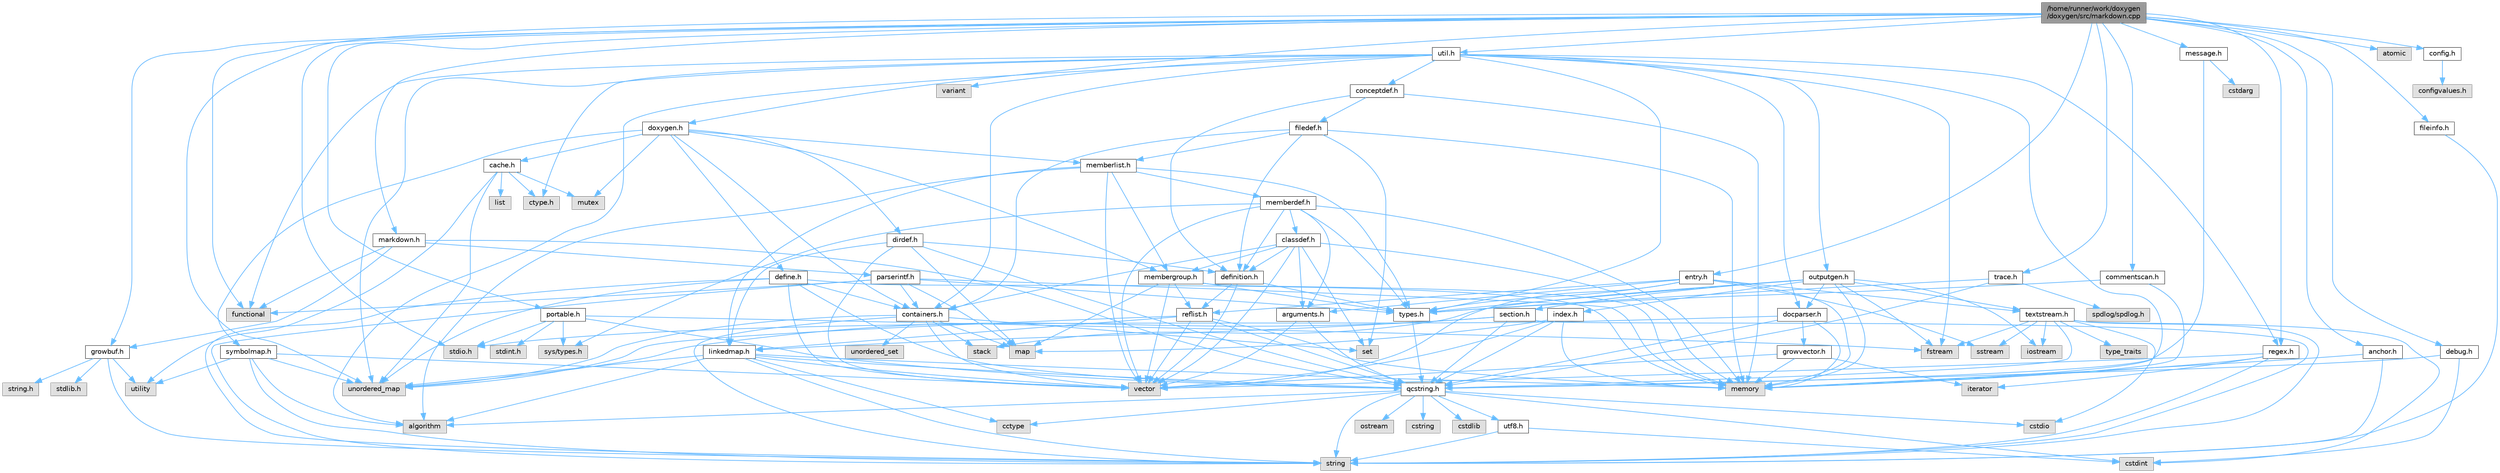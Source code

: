 digraph "/home/runner/work/doxygen/doxygen/src/markdown.cpp"
{
 // INTERACTIVE_SVG=YES
 // LATEX_PDF_SIZE
  bgcolor="transparent";
  edge [fontname=Helvetica,fontsize=10,labelfontname=Helvetica,labelfontsize=10];
  node [fontname=Helvetica,fontsize=10,shape=box,height=0.2,width=0.4];
  Node1 [id="Node000001",label="/home/runner/work/doxygen\l/doxygen/src/markdown.cpp",height=0.2,width=0.4,color="gray40", fillcolor="grey60", style="filled", fontcolor="black"];
  Node1 -> Node2 [id="edge1_Node000001_Node000002",color="steelblue1",style="solid"];
  Node2 [id="Node000002",label="stdio.h",height=0.2,width=0.4,color="grey60", fillcolor="#E0E0E0", style="filled"];
  Node1 -> Node3 [id="edge2_Node000001_Node000003",color="steelblue1",style="solid"];
  Node3 [id="Node000003",label="unordered_map",height=0.2,width=0.4,color="grey60", fillcolor="#E0E0E0", style="filled"];
  Node1 -> Node4 [id="edge3_Node000001_Node000004",color="steelblue1",style="solid"];
  Node4 [id="Node000004",label="functional",height=0.2,width=0.4,color="grey60", fillcolor="#E0E0E0", style="filled"];
  Node1 -> Node5 [id="edge4_Node000001_Node000005",color="steelblue1",style="solid"];
  Node5 [id="Node000005",label="atomic",height=0.2,width=0.4,color="grey60", fillcolor="#E0E0E0", style="filled"];
  Node1 -> Node6 [id="edge5_Node000001_Node000006",color="steelblue1",style="solid"];
  Node6 [id="Node000006",label="markdown.h",height=0.2,width=0.4,color="grey40", fillcolor="white", style="filled",URL="$d2/d0c/markdown_8h.html",tooltip=" "];
  Node6 -> Node4 [id="edge6_Node000006_Node000004",color="steelblue1",style="solid"];
  Node6 -> Node7 [id="edge7_Node000006_Node000007",color="steelblue1",style="solid"];
  Node7 [id="Node000007",label="qcstring.h",height=0.2,width=0.4,color="grey40", fillcolor="white", style="filled",URL="$d7/d5c/qcstring_8h.html",tooltip=" "];
  Node7 -> Node8 [id="edge8_Node000007_Node000008",color="steelblue1",style="solid"];
  Node8 [id="Node000008",label="string",height=0.2,width=0.4,color="grey60", fillcolor="#E0E0E0", style="filled"];
  Node7 -> Node9 [id="edge9_Node000007_Node000009",color="steelblue1",style="solid"];
  Node9 [id="Node000009",label="algorithm",height=0.2,width=0.4,color="grey60", fillcolor="#E0E0E0", style="filled"];
  Node7 -> Node10 [id="edge10_Node000007_Node000010",color="steelblue1",style="solid"];
  Node10 [id="Node000010",label="cctype",height=0.2,width=0.4,color="grey60", fillcolor="#E0E0E0", style="filled"];
  Node7 -> Node11 [id="edge11_Node000007_Node000011",color="steelblue1",style="solid"];
  Node11 [id="Node000011",label="cstring",height=0.2,width=0.4,color="grey60", fillcolor="#E0E0E0", style="filled"];
  Node7 -> Node12 [id="edge12_Node000007_Node000012",color="steelblue1",style="solid"];
  Node12 [id="Node000012",label="cstdio",height=0.2,width=0.4,color="grey60", fillcolor="#E0E0E0", style="filled"];
  Node7 -> Node13 [id="edge13_Node000007_Node000013",color="steelblue1",style="solid"];
  Node13 [id="Node000013",label="cstdlib",height=0.2,width=0.4,color="grey60", fillcolor="#E0E0E0", style="filled"];
  Node7 -> Node14 [id="edge14_Node000007_Node000014",color="steelblue1",style="solid"];
  Node14 [id="Node000014",label="cstdint",height=0.2,width=0.4,color="grey60", fillcolor="#E0E0E0", style="filled"];
  Node7 -> Node15 [id="edge15_Node000007_Node000015",color="steelblue1",style="solid"];
  Node15 [id="Node000015",label="ostream",height=0.2,width=0.4,color="grey60", fillcolor="#E0E0E0", style="filled"];
  Node7 -> Node16 [id="edge16_Node000007_Node000016",color="steelblue1",style="solid"];
  Node16 [id="Node000016",label="utf8.h",height=0.2,width=0.4,color="grey40", fillcolor="white", style="filled",URL="$db/d7c/utf8_8h.html",tooltip="Various UTF8 related helper functions."];
  Node16 -> Node14 [id="edge17_Node000016_Node000014",color="steelblue1",style="solid"];
  Node16 -> Node8 [id="edge18_Node000016_Node000008",color="steelblue1",style="solid"];
  Node6 -> Node17 [id="edge19_Node000006_Node000017",color="steelblue1",style="solid"];
  Node17 [id="Node000017",label="parserintf.h",height=0.2,width=0.4,color="grey40", fillcolor="white", style="filled",URL="$da/d55/parserintf_8h.html",tooltip=" "];
  Node17 -> Node4 [id="edge20_Node000017_Node000004",color="steelblue1",style="solid"];
  Node17 -> Node18 [id="edge21_Node000017_Node000018",color="steelblue1",style="solid"];
  Node18 [id="Node000018",label="memory",height=0.2,width=0.4,color="grey60", fillcolor="#E0E0E0", style="filled"];
  Node17 -> Node19 [id="edge22_Node000017_Node000019",color="steelblue1",style="solid"];
  Node19 [id="Node000019",label="map",height=0.2,width=0.4,color="grey60", fillcolor="#E0E0E0", style="filled"];
  Node17 -> Node8 [id="edge23_Node000017_Node000008",color="steelblue1",style="solid"];
  Node17 -> Node20 [id="edge24_Node000017_Node000020",color="steelblue1",style="solid"];
  Node20 [id="Node000020",label="types.h",height=0.2,width=0.4,color="grey40", fillcolor="white", style="filled",URL="$d9/d49/types_8h.html",tooltip="This file contains a number of basic enums and types."];
  Node20 -> Node7 [id="edge25_Node000020_Node000007",color="steelblue1",style="solid"];
  Node17 -> Node21 [id="edge26_Node000017_Node000021",color="steelblue1",style="solid"];
  Node21 [id="Node000021",label="containers.h",height=0.2,width=0.4,color="grey40", fillcolor="white", style="filled",URL="$d5/d75/containers_8h.html",tooltip=" "];
  Node21 -> Node22 [id="edge27_Node000021_Node000022",color="steelblue1",style="solid"];
  Node22 [id="Node000022",label="vector",height=0.2,width=0.4,color="grey60", fillcolor="#E0E0E0", style="filled"];
  Node21 -> Node8 [id="edge28_Node000021_Node000008",color="steelblue1",style="solid"];
  Node21 -> Node23 [id="edge29_Node000021_Node000023",color="steelblue1",style="solid"];
  Node23 [id="Node000023",label="set",height=0.2,width=0.4,color="grey60", fillcolor="#E0E0E0", style="filled"];
  Node21 -> Node19 [id="edge30_Node000021_Node000019",color="steelblue1",style="solid"];
  Node21 -> Node24 [id="edge31_Node000021_Node000024",color="steelblue1",style="solid"];
  Node24 [id="Node000024",label="unordered_set",height=0.2,width=0.4,color="grey60", fillcolor="#E0E0E0", style="filled"];
  Node21 -> Node3 [id="edge32_Node000021_Node000003",color="steelblue1",style="solid"];
  Node21 -> Node25 [id="edge33_Node000021_Node000025",color="steelblue1",style="solid"];
  Node25 [id="Node000025",label="stack",height=0.2,width=0.4,color="grey60", fillcolor="#E0E0E0", style="filled"];
  Node6 -> Node26 [id="edge34_Node000006_Node000026",color="steelblue1",style="solid"];
  Node26 [id="Node000026",label="growbuf.h",height=0.2,width=0.4,color="grey40", fillcolor="white", style="filled",URL="$dd/d72/growbuf_8h.html",tooltip=" "];
  Node26 -> Node27 [id="edge35_Node000026_Node000027",color="steelblue1",style="solid"];
  Node27 [id="Node000027",label="utility",height=0.2,width=0.4,color="grey60", fillcolor="#E0E0E0", style="filled"];
  Node26 -> Node28 [id="edge36_Node000026_Node000028",color="steelblue1",style="solid"];
  Node28 [id="Node000028",label="stdlib.h",height=0.2,width=0.4,color="grey60", fillcolor="#E0E0E0", style="filled"];
  Node26 -> Node29 [id="edge37_Node000026_Node000029",color="steelblue1",style="solid"];
  Node29 [id="Node000029",label="string.h",height=0.2,width=0.4,color="grey60", fillcolor="#E0E0E0", style="filled"];
  Node26 -> Node8 [id="edge38_Node000026_Node000008",color="steelblue1",style="solid"];
  Node1 -> Node26 [id="edge39_Node000001_Node000026",color="steelblue1",style="solid"];
  Node1 -> Node30 [id="edge40_Node000001_Node000030",color="steelblue1",style="solid"];
  Node30 [id="Node000030",label="debug.h",height=0.2,width=0.4,color="grey40", fillcolor="white", style="filled",URL="$db/d16/debug_8h.html",tooltip=" "];
  Node30 -> Node14 [id="edge41_Node000030_Node000014",color="steelblue1",style="solid"];
  Node30 -> Node7 [id="edge42_Node000030_Node000007",color="steelblue1",style="solid"];
  Node1 -> Node31 [id="edge43_Node000001_Node000031",color="steelblue1",style="solid"];
  Node31 [id="Node000031",label="util.h",height=0.2,width=0.4,color="grey40", fillcolor="white", style="filled",URL="$d8/d3c/util_8h.html",tooltip="A bunch of utility functions."];
  Node31 -> Node18 [id="edge44_Node000031_Node000018",color="steelblue1",style="solid"];
  Node31 -> Node3 [id="edge45_Node000031_Node000003",color="steelblue1",style="solid"];
  Node31 -> Node9 [id="edge46_Node000031_Node000009",color="steelblue1",style="solid"];
  Node31 -> Node4 [id="edge47_Node000031_Node000004",color="steelblue1",style="solid"];
  Node31 -> Node32 [id="edge48_Node000031_Node000032",color="steelblue1",style="solid"];
  Node32 [id="Node000032",label="fstream",height=0.2,width=0.4,color="grey60", fillcolor="#E0E0E0", style="filled"];
  Node31 -> Node33 [id="edge49_Node000031_Node000033",color="steelblue1",style="solid"];
  Node33 [id="Node000033",label="variant",height=0.2,width=0.4,color="grey60", fillcolor="#E0E0E0", style="filled"];
  Node31 -> Node34 [id="edge50_Node000031_Node000034",color="steelblue1",style="solid"];
  Node34 [id="Node000034",label="ctype.h",height=0.2,width=0.4,color="grey60", fillcolor="#E0E0E0", style="filled"];
  Node31 -> Node20 [id="edge51_Node000031_Node000020",color="steelblue1",style="solid"];
  Node31 -> Node35 [id="edge52_Node000031_Node000035",color="steelblue1",style="solid"];
  Node35 [id="Node000035",label="docparser.h",height=0.2,width=0.4,color="grey40", fillcolor="white", style="filled",URL="$de/d9c/docparser_8h.html",tooltip=" "];
  Node35 -> Node2 [id="edge53_Node000035_Node000002",color="steelblue1",style="solid"];
  Node35 -> Node18 [id="edge54_Node000035_Node000018",color="steelblue1",style="solid"];
  Node35 -> Node7 [id="edge55_Node000035_Node000007",color="steelblue1",style="solid"];
  Node35 -> Node36 [id="edge56_Node000035_Node000036",color="steelblue1",style="solid"];
  Node36 [id="Node000036",label="growvector.h",height=0.2,width=0.4,color="grey40", fillcolor="white", style="filled",URL="$d7/d50/growvector_8h.html",tooltip=" "];
  Node36 -> Node22 [id="edge57_Node000036_Node000022",color="steelblue1",style="solid"];
  Node36 -> Node18 [id="edge58_Node000036_Node000018",color="steelblue1",style="solid"];
  Node36 -> Node37 [id="edge59_Node000036_Node000037",color="steelblue1",style="solid"];
  Node37 [id="Node000037",label="iterator",height=0.2,width=0.4,color="grey60", fillcolor="#E0E0E0", style="filled"];
  Node31 -> Node21 [id="edge60_Node000031_Node000021",color="steelblue1",style="solid"];
  Node31 -> Node38 [id="edge61_Node000031_Node000038",color="steelblue1",style="solid"];
  Node38 [id="Node000038",label="outputgen.h",height=0.2,width=0.4,color="grey40", fillcolor="white", style="filled",URL="$df/d06/outputgen_8h.html",tooltip=" "];
  Node38 -> Node18 [id="edge62_Node000038_Node000018",color="steelblue1",style="solid"];
  Node38 -> Node25 [id="edge63_Node000038_Node000025",color="steelblue1",style="solid"];
  Node38 -> Node39 [id="edge64_Node000038_Node000039",color="steelblue1",style="solid"];
  Node39 [id="Node000039",label="iostream",height=0.2,width=0.4,color="grey60", fillcolor="#E0E0E0", style="filled"];
  Node38 -> Node32 [id="edge65_Node000038_Node000032",color="steelblue1",style="solid"];
  Node38 -> Node20 [id="edge66_Node000038_Node000020",color="steelblue1",style="solid"];
  Node38 -> Node40 [id="edge67_Node000038_Node000040",color="steelblue1",style="solid"];
  Node40 [id="Node000040",label="index.h",height=0.2,width=0.4,color="grey40", fillcolor="white", style="filled",URL="$d1/db5/index_8h.html",tooltip=" "];
  Node40 -> Node18 [id="edge68_Node000040_Node000018",color="steelblue1",style="solid"];
  Node40 -> Node22 [id="edge69_Node000040_Node000022",color="steelblue1",style="solid"];
  Node40 -> Node19 [id="edge70_Node000040_Node000019",color="steelblue1",style="solid"];
  Node40 -> Node7 [id="edge71_Node000040_Node000007",color="steelblue1",style="solid"];
  Node38 -> Node41 [id="edge72_Node000038_Node000041",color="steelblue1",style="solid"];
  Node41 [id="Node000041",label="section.h",height=0.2,width=0.4,color="grey40", fillcolor="white", style="filled",URL="$d1/d2a/section_8h.html",tooltip=" "];
  Node41 -> Node8 [id="edge73_Node000041_Node000008",color="steelblue1",style="solid"];
  Node41 -> Node3 [id="edge74_Node000041_Node000003",color="steelblue1",style="solid"];
  Node41 -> Node7 [id="edge75_Node000041_Node000007",color="steelblue1",style="solid"];
  Node41 -> Node42 [id="edge76_Node000041_Node000042",color="steelblue1",style="solid"];
  Node42 [id="Node000042",label="linkedmap.h",height=0.2,width=0.4,color="grey40", fillcolor="white", style="filled",URL="$da/de1/linkedmap_8h.html",tooltip=" "];
  Node42 -> Node3 [id="edge77_Node000042_Node000003",color="steelblue1",style="solid"];
  Node42 -> Node22 [id="edge78_Node000042_Node000022",color="steelblue1",style="solid"];
  Node42 -> Node18 [id="edge79_Node000042_Node000018",color="steelblue1",style="solid"];
  Node42 -> Node8 [id="edge80_Node000042_Node000008",color="steelblue1",style="solid"];
  Node42 -> Node9 [id="edge81_Node000042_Node000009",color="steelblue1",style="solid"];
  Node42 -> Node10 [id="edge82_Node000042_Node000010",color="steelblue1",style="solid"];
  Node42 -> Node7 [id="edge83_Node000042_Node000007",color="steelblue1",style="solid"];
  Node38 -> Node43 [id="edge84_Node000038_Node000043",color="steelblue1",style="solid"];
  Node43 [id="Node000043",label="textstream.h",height=0.2,width=0.4,color="grey40", fillcolor="white", style="filled",URL="$d4/d7d/textstream_8h.html",tooltip=" "];
  Node43 -> Node8 [id="edge85_Node000043_Node000008",color="steelblue1",style="solid"];
  Node43 -> Node39 [id="edge86_Node000043_Node000039",color="steelblue1",style="solid"];
  Node43 -> Node44 [id="edge87_Node000043_Node000044",color="steelblue1",style="solid"];
  Node44 [id="Node000044",label="sstream",height=0.2,width=0.4,color="grey60", fillcolor="#E0E0E0", style="filled"];
  Node43 -> Node14 [id="edge88_Node000043_Node000014",color="steelblue1",style="solid"];
  Node43 -> Node12 [id="edge89_Node000043_Node000012",color="steelblue1",style="solid"];
  Node43 -> Node32 [id="edge90_Node000043_Node000032",color="steelblue1",style="solid"];
  Node43 -> Node45 [id="edge91_Node000043_Node000045",color="steelblue1",style="solid"];
  Node45 [id="Node000045",label="type_traits",height=0.2,width=0.4,color="grey60", fillcolor="#E0E0E0", style="filled"];
  Node43 -> Node7 [id="edge92_Node000043_Node000007",color="steelblue1",style="solid"];
  Node38 -> Node35 [id="edge93_Node000038_Node000035",color="steelblue1",style="solid"];
  Node31 -> Node46 [id="edge94_Node000031_Node000046",color="steelblue1",style="solid"];
  Node46 [id="Node000046",label="regex.h",height=0.2,width=0.4,color="grey40", fillcolor="white", style="filled",URL="$d1/d21/regex_8h.html",tooltip=" "];
  Node46 -> Node18 [id="edge95_Node000046_Node000018",color="steelblue1",style="solid"];
  Node46 -> Node8 [id="edge96_Node000046_Node000008",color="steelblue1",style="solid"];
  Node46 -> Node22 [id="edge97_Node000046_Node000022",color="steelblue1",style="solid"];
  Node46 -> Node37 [id="edge98_Node000046_Node000037",color="steelblue1",style="solid"];
  Node31 -> Node47 [id="edge99_Node000031_Node000047",color="steelblue1",style="solid"];
  Node47 [id="Node000047",label="conceptdef.h",height=0.2,width=0.4,color="grey40", fillcolor="white", style="filled",URL="$da/df1/conceptdef_8h.html",tooltip=" "];
  Node47 -> Node18 [id="edge100_Node000047_Node000018",color="steelblue1",style="solid"];
  Node47 -> Node48 [id="edge101_Node000047_Node000048",color="steelblue1",style="solid"];
  Node48 [id="Node000048",label="definition.h",height=0.2,width=0.4,color="grey40", fillcolor="white", style="filled",URL="$df/da1/definition_8h.html",tooltip=" "];
  Node48 -> Node22 [id="edge102_Node000048_Node000022",color="steelblue1",style="solid"];
  Node48 -> Node20 [id="edge103_Node000048_Node000020",color="steelblue1",style="solid"];
  Node48 -> Node49 [id="edge104_Node000048_Node000049",color="steelblue1",style="solid"];
  Node49 [id="Node000049",label="reflist.h",height=0.2,width=0.4,color="grey40", fillcolor="white", style="filled",URL="$d1/d02/reflist_8h.html",tooltip=" "];
  Node49 -> Node22 [id="edge105_Node000049_Node000022",color="steelblue1",style="solid"];
  Node49 -> Node3 [id="edge106_Node000049_Node000003",color="steelblue1",style="solid"];
  Node49 -> Node18 [id="edge107_Node000049_Node000018",color="steelblue1",style="solid"];
  Node49 -> Node7 [id="edge108_Node000049_Node000007",color="steelblue1",style="solid"];
  Node49 -> Node42 [id="edge109_Node000049_Node000042",color="steelblue1",style="solid"];
  Node47 -> Node50 [id="edge110_Node000047_Node000050",color="steelblue1",style="solid"];
  Node50 [id="Node000050",label="filedef.h",height=0.2,width=0.4,color="grey40", fillcolor="white", style="filled",URL="$d4/d3a/filedef_8h.html",tooltip=" "];
  Node50 -> Node18 [id="edge111_Node000050_Node000018",color="steelblue1",style="solid"];
  Node50 -> Node23 [id="edge112_Node000050_Node000023",color="steelblue1",style="solid"];
  Node50 -> Node48 [id="edge113_Node000050_Node000048",color="steelblue1",style="solid"];
  Node50 -> Node51 [id="edge114_Node000050_Node000051",color="steelblue1",style="solid"];
  Node51 [id="Node000051",label="memberlist.h",height=0.2,width=0.4,color="grey40", fillcolor="white", style="filled",URL="$dd/d78/memberlist_8h.html",tooltip=" "];
  Node51 -> Node22 [id="edge115_Node000051_Node000022",color="steelblue1",style="solid"];
  Node51 -> Node9 [id="edge116_Node000051_Node000009",color="steelblue1",style="solid"];
  Node51 -> Node52 [id="edge117_Node000051_Node000052",color="steelblue1",style="solid"];
  Node52 [id="Node000052",label="memberdef.h",height=0.2,width=0.4,color="grey40", fillcolor="white", style="filled",URL="$d4/d46/memberdef_8h.html",tooltip=" "];
  Node52 -> Node22 [id="edge118_Node000052_Node000022",color="steelblue1",style="solid"];
  Node52 -> Node18 [id="edge119_Node000052_Node000018",color="steelblue1",style="solid"];
  Node52 -> Node53 [id="edge120_Node000052_Node000053",color="steelblue1",style="solid"];
  Node53 [id="Node000053",label="sys/types.h",height=0.2,width=0.4,color="grey60", fillcolor="#E0E0E0", style="filled"];
  Node52 -> Node20 [id="edge121_Node000052_Node000020",color="steelblue1",style="solid"];
  Node52 -> Node48 [id="edge122_Node000052_Node000048",color="steelblue1",style="solid"];
  Node52 -> Node54 [id="edge123_Node000052_Node000054",color="steelblue1",style="solid"];
  Node54 [id="Node000054",label="arguments.h",height=0.2,width=0.4,color="grey40", fillcolor="white", style="filled",URL="$df/d9b/arguments_8h.html",tooltip=" "];
  Node54 -> Node22 [id="edge124_Node000054_Node000022",color="steelblue1",style="solid"];
  Node54 -> Node7 [id="edge125_Node000054_Node000007",color="steelblue1",style="solid"];
  Node52 -> Node55 [id="edge126_Node000052_Node000055",color="steelblue1",style="solid"];
  Node55 [id="Node000055",label="classdef.h",height=0.2,width=0.4,color="grey40", fillcolor="white", style="filled",URL="$d1/da6/classdef_8h.html",tooltip=" "];
  Node55 -> Node18 [id="edge127_Node000055_Node000018",color="steelblue1",style="solid"];
  Node55 -> Node22 [id="edge128_Node000055_Node000022",color="steelblue1",style="solid"];
  Node55 -> Node23 [id="edge129_Node000055_Node000023",color="steelblue1",style="solid"];
  Node55 -> Node21 [id="edge130_Node000055_Node000021",color="steelblue1",style="solid"];
  Node55 -> Node48 [id="edge131_Node000055_Node000048",color="steelblue1",style="solid"];
  Node55 -> Node54 [id="edge132_Node000055_Node000054",color="steelblue1",style="solid"];
  Node55 -> Node56 [id="edge133_Node000055_Node000056",color="steelblue1",style="solid"];
  Node56 [id="Node000056",label="membergroup.h",height=0.2,width=0.4,color="grey40", fillcolor="white", style="filled",URL="$d9/d11/membergroup_8h.html",tooltip=" "];
  Node56 -> Node22 [id="edge134_Node000056_Node000022",color="steelblue1",style="solid"];
  Node56 -> Node19 [id="edge135_Node000056_Node000019",color="steelblue1",style="solid"];
  Node56 -> Node18 [id="edge136_Node000056_Node000018",color="steelblue1",style="solid"];
  Node56 -> Node20 [id="edge137_Node000056_Node000020",color="steelblue1",style="solid"];
  Node56 -> Node49 [id="edge138_Node000056_Node000049",color="steelblue1",style="solid"];
  Node51 -> Node42 [id="edge139_Node000051_Node000042",color="steelblue1",style="solid"];
  Node51 -> Node20 [id="edge140_Node000051_Node000020",color="steelblue1",style="solid"];
  Node51 -> Node56 [id="edge141_Node000051_Node000056",color="steelblue1",style="solid"];
  Node50 -> Node21 [id="edge142_Node000050_Node000021",color="steelblue1",style="solid"];
  Node1 -> Node57 [id="edge143_Node000001_Node000057",color="steelblue1",style="solid"];
  Node57 [id="Node000057",label="doxygen.h",height=0.2,width=0.4,color="grey40", fillcolor="white", style="filled",URL="$d1/da1/doxygen_8h.html",tooltip=" "];
  Node57 -> Node58 [id="edge144_Node000057_Node000058",color="steelblue1",style="solid"];
  Node58 [id="Node000058",label="mutex",height=0.2,width=0.4,color="grey60", fillcolor="#E0E0E0", style="filled"];
  Node57 -> Node21 [id="edge145_Node000057_Node000021",color="steelblue1",style="solid"];
  Node57 -> Node56 [id="edge146_Node000057_Node000056",color="steelblue1",style="solid"];
  Node57 -> Node59 [id="edge147_Node000057_Node000059",color="steelblue1",style="solid"];
  Node59 [id="Node000059",label="dirdef.h",height=0.2,width=0.4,color="grey40", fillcolor="white", style="filled",URL="$d6/d15/dirdef_8h.html",tooltip=" "];
  Node59 -> Node22 [id="edge148_Node000059_Node000022",color="steelblue1",style="solid"];
  Node59 -> Node19 [id="edge149_Node000059_Node000019",color="steelblue1",style="solid"];
  Node59 -> Node7 [id="edge150_Node000059_Node000007",color="steelblue1",style="solid"];
  Node59 -> Node42 [id="edge151_Node000059_Node000042",color="steelblue1",style="solid"];
  Node59 -> Node48 [id="edge152_Node000059_Node000048",color="steelblue1",style="solid"];
  Node57 -> Node51 [id="edge153_Node000057_Node000051",color="steelblue1",style="solid"];
  Node57 -> Node60 [id="edge154_Node000057_Node000060",color="steelblue1",style="solid"];
  Node60 [id="Node000060",label="define.h",height=0.2,width=0.4,color="grey40", fillcolor="white", style="filled",URL="$df/d67/define_8h.html",tooltip=" "];
  Node60 -> Node22 [id="edge155_Node000060_Node000022",color="steelblue1",style="solid"];
  Node60 -> Node18 [id="edge156_Node000060_Node000018",color="steelblue1",style="solid"];
  Node60 -> Node8 [id="edge157_Node000060_Node000008",color="steelblue1",style="solid"];
  Node60 -> Node3 [id="edge158_Node000060_Node000003",color="steelblue1",style="solid"];
  Node60 -> Node7 [id="edge159_Node000060_Node000007",color="steelblue1",style="solid"];
  Node60 -> Node21 [id="edge160_Node000060_Node000021",color="steelblue1",style="solid"];
  Node57 -> Node61 [id="edge161_Node000057_Node000061",color="steelblue1",style="solid"];
  Node61 [id="Node000061",label="cache.h",height=0.2,width=0.4,color="grey40", fillcolor="white", style="filled",URL="$d3/d26/cache_8h.html",tooltip=" "];
  Node61 -> Node62 [id="edge162_Node000061_Node000062",color="steelblue1",style="solid"];
  Node62 [id="Node000062",label="list",height=0.2,width=0.4,color="grey60", fillcolor="#E0E0E0", style="filled"];
  Node61 -> Node3 [id="edge163_Node000061_Node000003",color="steelblue1",style="solid"];
  Node61 -> Node58 [id="edge164_Node000061_Node000058",color="steelblue1",style="solid"];
  Node61 -> Node27 [id="edge165_Node000061_Node000027",color="steelblue1",style="solid"];
  Node61 -> Node34 [id="edge166_Node000061_Node000034",color="steelblue1",style="solid"];
  Node57 -> Node63 [id="edge167_Node000057_Node000063",color="steelblue1",style="solid"];
  Node63 [id="Node000063",label="symbolmap.h",height=0.2,width=0.4,color="grey40", fillcolor="white", style="filled",URL="$d7/ddd/symbolmap_8h.html",tooltip=" "];
  Node63 -> Node9 [id="edge168_Node000063_Node000009",color="steelblue1",style="solid"];
  Node63 -> Node3 [id="edge169_Node000063_Node000003",color="steelblue1",style="solid"];
  Node63 -> Node22 [id="edge170_Node000063_Node000022",color="steelblue1",style="solid"];
  Node63 -> Node8 [id="edge171_Node000063_Node000008",color="steelblue1",style="solid"];
  Node63 -> Node27 [id="edge172_Node000063_Node000027",color="steelblue1",style="solid"];
  Node1 -> Node64 [id="edge173_Node000001_Node000064",color="steelblue1",style="solid"];
  Node64 [id="Node000064",label="commentscan.h",height=0.2,width=0.4,color="grey40", fillcolor="white", style="filled",URL="$db/d0d/commentscan_8h.html",tooltip="Interface for the comment block scanner."];
  Node64 -> Node18 [id="edge174_Node000064_Node000018",color="steelblue1",style="solid"];
  Node64 -> Node20 [id="edge175_Node000064_Node000020",color="steelblue1",style="solid"];
  Node1 -> Node65 [id="edge176_Node000001_Node000065",color="steelblue1",style="solid"];
  Node65 [id="Node000065",label="entry.h",height=0.2,width=0.4,color="grey40", fillcolor="white", style="filled",URL="$d1/dc6/entry_8h.html",tooltip=" "];
  Node65 -> Node22 [id="edge177_Node000065_Node000022",color="steelblue1",style="solid"];
  Node65 -> Node18 [id="edge178_Node000065_Node000018",color="steelblue1",style="solid"];
  Node65 -> Node44 [id="edge179_Node000065_Node000044",color="steelblue1",style="solid"];
  Node65 -> Node20 [id="edge180_Node000065_Node000020",color="steelblue1",style="solid"];
  Node65 -> Node54 [id="edge181_Node000065_Node000054",color="steelblue1",style="solid"];
  Node65 -> Node49 [id="edge182_Node000065_Node000049",color="steelblue1",style="solid"];
  Node65 -> Node43 [id="edge183_Node000065_Node000043",color="steelblue1",style="solid"];
  Node1 -> Node66 [id="edge184_Node000001_Node000066",color="steelblue1",style="solid"];
  Node66 [id="Node000066",label="config.h",height=0.2,width=0.4,color="grey40", fillcolor="white", style="filled",URL="$db/d16/config_8h.html",tooltip=" "];
  Node66 -> Node67 [id="edge185_Node000066_Node000067",color="steelblue1",style="solid"];
  Node67 [id="Node000067",label="configvalues.h",height=0.2,width=0.4,color="grey60", fillcolor="#E0E0E0", style="filled"];
  Node1 -> Node68 [id="edge186_Node000001_Node000068",color="steelblue1",style="solid"];
  Node68 [id="Node000068",label="message.h",height=0.2,width=0.4,color="grey40", fillcolor="white", style="filled",URL="$d2/d0d/message_8h.html",tooltip=" "];
  Node68 -> Node69 [id="edge187_Node000068_Node000069",color="steelblue1",style="solid"];
  Node69 [id="Node000069",label="cstdarg",height=0.2,width=0.4,color="grey60", fillcolor="#E0E0E0", style="filled"];
  Node68 -> Node7 [id="edge188_Node000068_Node000007",color="steelblue1",style="solid"];
  Node1 -> Node70 [id="edge189_Node000001_Node000070",color="steelblue1",style="solid"];
  Node70 [id="Node000070",label="portable.h",height=0.2,width=0.4,color="grey40", fillcolor="white", style="filled",URL="$d2/de2/portable_8h.html",tooltip="Portable versions of functions that are platform dependent."];
  Node70 -> Node2 [id="edge190_Node000070_Node000002",color="steelblue1",style="solid"];
  Node70 -> Node53 [id="edge191_Node000070_Node000053",color="steelblue1",style="solid"];
  Node70 -> Node71 [id="edge192_Node000070_Node000071",color="steelblue1",style="solid"];
  Node71 [id="Node000071",label="stdint.h",height=0.2,width=0.4,color="grey60", fillcolor="#E0E0E0", style="filled"];
  Node70 -> Node32 [id="edge193_Node000070_Node000032",color="steelblue1",style="solid"];
  Node70 -> Node7 [id="edge194_Node000070_Node000007",color="steelblue1",style="solid"];
  Node1 -> Node46 [id="edge195_Node000001_Node000046",color="steelblue1",style="solid"];
  Node1 -> Node72 [id="edge196_Node000001_Node000072",color="steelblue1",style="solid"];
  Node72 [id="Node000072",label="fileinfo.h",height=0.2,width=0.4,color="grey40", fillcolor="white", style="filled",URL="$df/d45/fileinfo_8h.html",tooltip=" "];
  Node72 -> Node8 [id="edge197_Node000072_Node000008",color="steelblue1",style="solid"];
  Node1 -> Node73 [id="edge198_Node000001_Node000073",color="steelblue1",style="solid"];
  Node73 [id="Node000073",label="trace.h",height=0.2,width=0.4,color="grey40", fillcolor="white", style="filled",URL="$d1/d1b/trace_8h.html",tooltip=" "];
  Node73 -> Node74 [id="edge199_Node000073_Node000074",color="steelblue1",style="solid"];
  Node74 [id="Node000074",label="spdlog/spdlog.h",height=0.2,width=0.4,color="grey60", fillcolor="#E0E0E0", style="filled"];
  Node73 -> Node20 [id="edge200_Node000073_Node000020",color="steelblue1",style="solid"];
  Node73 -> Node7 [id="edge201_Node000073_Node000007",color="steelblue1",style="solid"];
  Node1 -> Node75 [id="edge202_Node000001_Node000075",color="steelblue1",style="solid"];
  Node75 [id="Node000075",label="anchor.h",height=0.2,width=0.4,color="grey40", fillcolor="white", style="filled",URL="$df/df8/anchor_8h.html",tooltip=" "];
  Node75 -> Node18 [id="edge203_Node000075_Node000018",color="steelblue1",style="solid"];
  Node75 -> Node8 [id="edge204_Node000075_Node000008",color="steelblue1",style="solid"];
}

